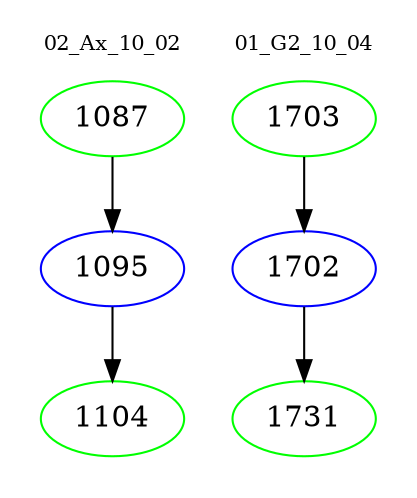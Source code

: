 digraph{
subgraph cluster_0 {
color = white
label = "02_Ax_10_02";
fontsize=10;
T0_1087 [label="1087", color="green"]
T0_1087 -> T0_1095 [color="black"]
T0_1095 [label="1095", color="blue"]
T0_1095 -> T0_1104 [color="black"]
T0_1104 [label="1104", color="green"]
}
subgraph cluster_1 {
color = white
label = "01_G2_10_04";
fontsize=10;
T1_1703 [label="1703", color="green"]
T1_1703 -> T1_1702 [color="black"]
T1_1702 [label="1702", color="blue"]
T1_1702 -> T1_1731 [color="black"]
T1_1731 [label="1731", color="green"]
}
}
